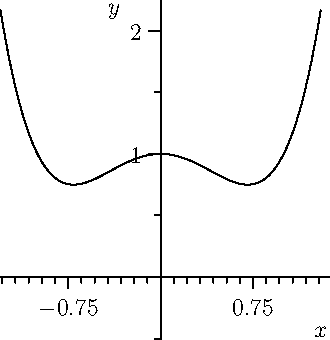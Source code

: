 import graph;
size(6cm,6cm);

real x(real t) { return t; }
real y(real t) { return t^4- t^2 + 1; }
void showpoint(real f(real x), real a) {
  draw((a,0) -- (a,f(a)) -- (0,f(a)),dashed);
}
void showpoint(real x(real t), real y(real t), real t) {
  draw((x(t),0)--(x(t),y(t))--(0,y(t)),dashed);
  dot((x(t),y(t)));
}

path p = graph(x,y,-1.3,1.3);
draw(p);

xaxis("$x$",RightTicks(NoZero));
yaxis("$y$",LeftTicks(NoZero));
